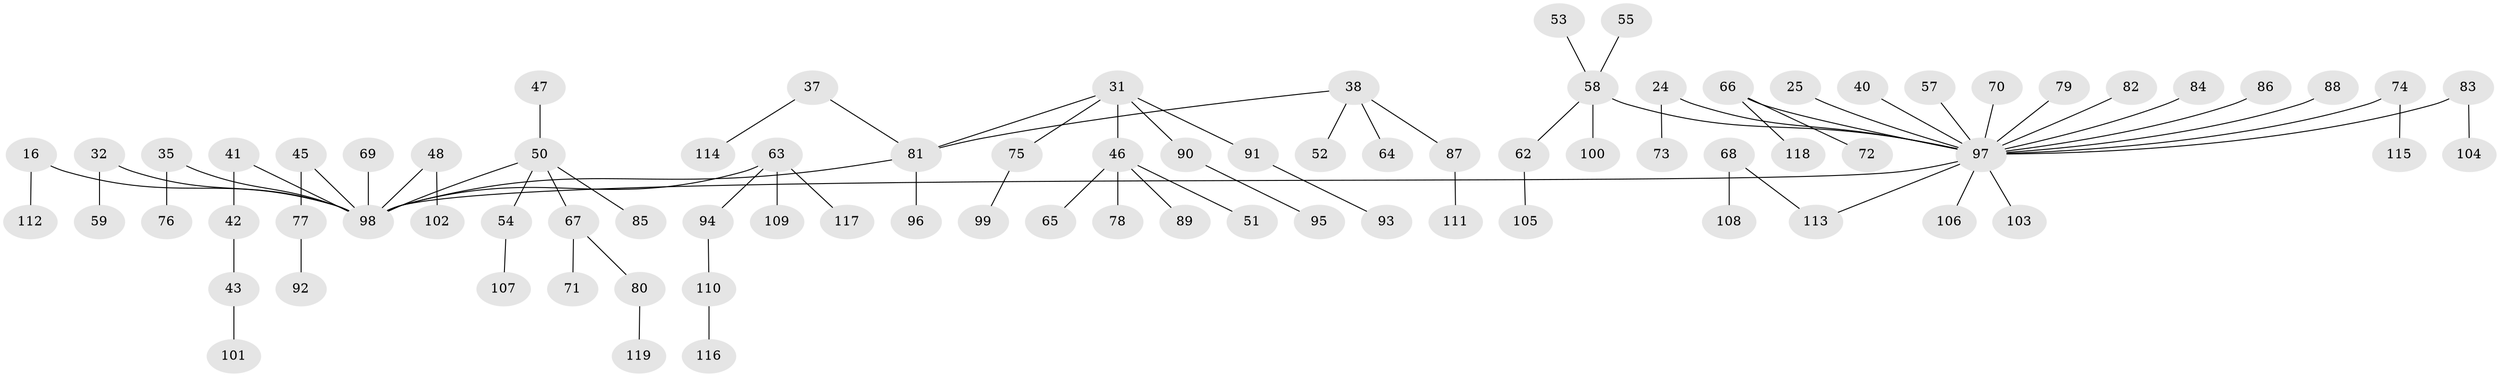 // original degree distribution, {6: 0.008403361344537815, 4: 0.06722689075630252, 5: 0.04201680672268908, 3: 0.09243697478991597, 2: 0.33613445378151263, 7: 0.008403361344537815, 1: 0.44537815126050423}
// Generated by graph-tools (version 1.1) at 2025/55/03/04/25 21:55:58]
// undirected, 83 vertices, 82 edges
graph export_dot {
graph [start="1"]
  node [color=gray90,style=filled];
  16;
  24;
  25;
  31;
  32;
  35;
  37;
  38;
  40;
  41;
  42;
  43;
  45;
  46;
  47;
  48;
  50 [super="+44"];
  51;
  52;
  53;
  54;
  55;
  57;
  58 [super="+20+36"];
  59;
  62;
  63 [super="+18+30"];
  64;
  65;
  66;
  67 [super="+60"];
  68;
  69;
  70;
  71;
  72;
  73;
  74;
  75;
  76;
  77;
  78;
  79;
  80;
  81 [super="+21+29+33"];
  82;
  83;
  84;
  85;
  86;
  87;
  88;
  89;
  90 [super="+61"];
  91;
  92;
  93;
  94;
  95;
  96;
  97 [super="+6+5+19+11+14+10+27+22+34+26+28+56"];
  98 [super="+17+15+3"];
  99;
  100;
  101;
  102;
  103;
  104;
  105;
  106;
  107;
  108;
  109;
  110;
  111;
  112;
  113 [super="+49"];
  114;
  115;
  116;
  117;
  118;
  119;
  16 -- 112;
  16 -- 98;
  24 -- 73;
  24 -- 97;
  25 -- 97;
  31 -- 46;
  31 -- 75;
  31 -- 91;
  31 -- 81;
  31 -- 90;
  32 -- 59;
  32 -- 98;
  35 -- 76;
  35 -- 98;
  37 -- 114;
  37 -- 81;
  38 -- 52;
  38 -- 64;
  38 -- 87;
  38 -- 81;
  40 -- 97;
  41 -- 42;
  41 -- 98;
  42 -- 43;
  43 -- 101;
  45 -- 77;
  45 -- 98;
  46 -- 51;
  46 -- 65;
  46 -- 78;
  46 -- 89;
  47 -- 50;
  48 -- 102;
  48 -- 98;
  50 -- 54;
  50 -- 85;
  50 -- 98;
  50 -- 67;
  53 -- 58;
  54 -- 107;
  55 -- 58;
  57 -- 97;
  58 -- 62;
  58 -- 100;
  58 -- 97;
  62 -- 105;
  63 -- 94;
  63 -- 109;
  63 -- 98;
  63 -- 117;
  66 -- 72;
  66 -- 118;
  66 -- 97;
  67 -- 80;
  67 -- 71;
  68 -- 108;
  68 -- 113;
  69 -- 98;
  70 -- 97;
  74 -- 115;
  74 -- 97;
  75 -- 99;
  77 -- 92;
  79 -- 97;
  80 -- 119;
  81 -- 96;
  81 -- 98;
  82 -- 97;
  83 -- 104;
  83 -- 97;
  84 -- 97;
  86 -- 97;
  87 -- 111;
  88 -- 97;
  90 -- 95;
  91 -- 93;
  94 -- 110;
  97 -- 98;
  97 -- 106;
  97 -- 103;
  97 -- 113;
  110 -- 116;
}
